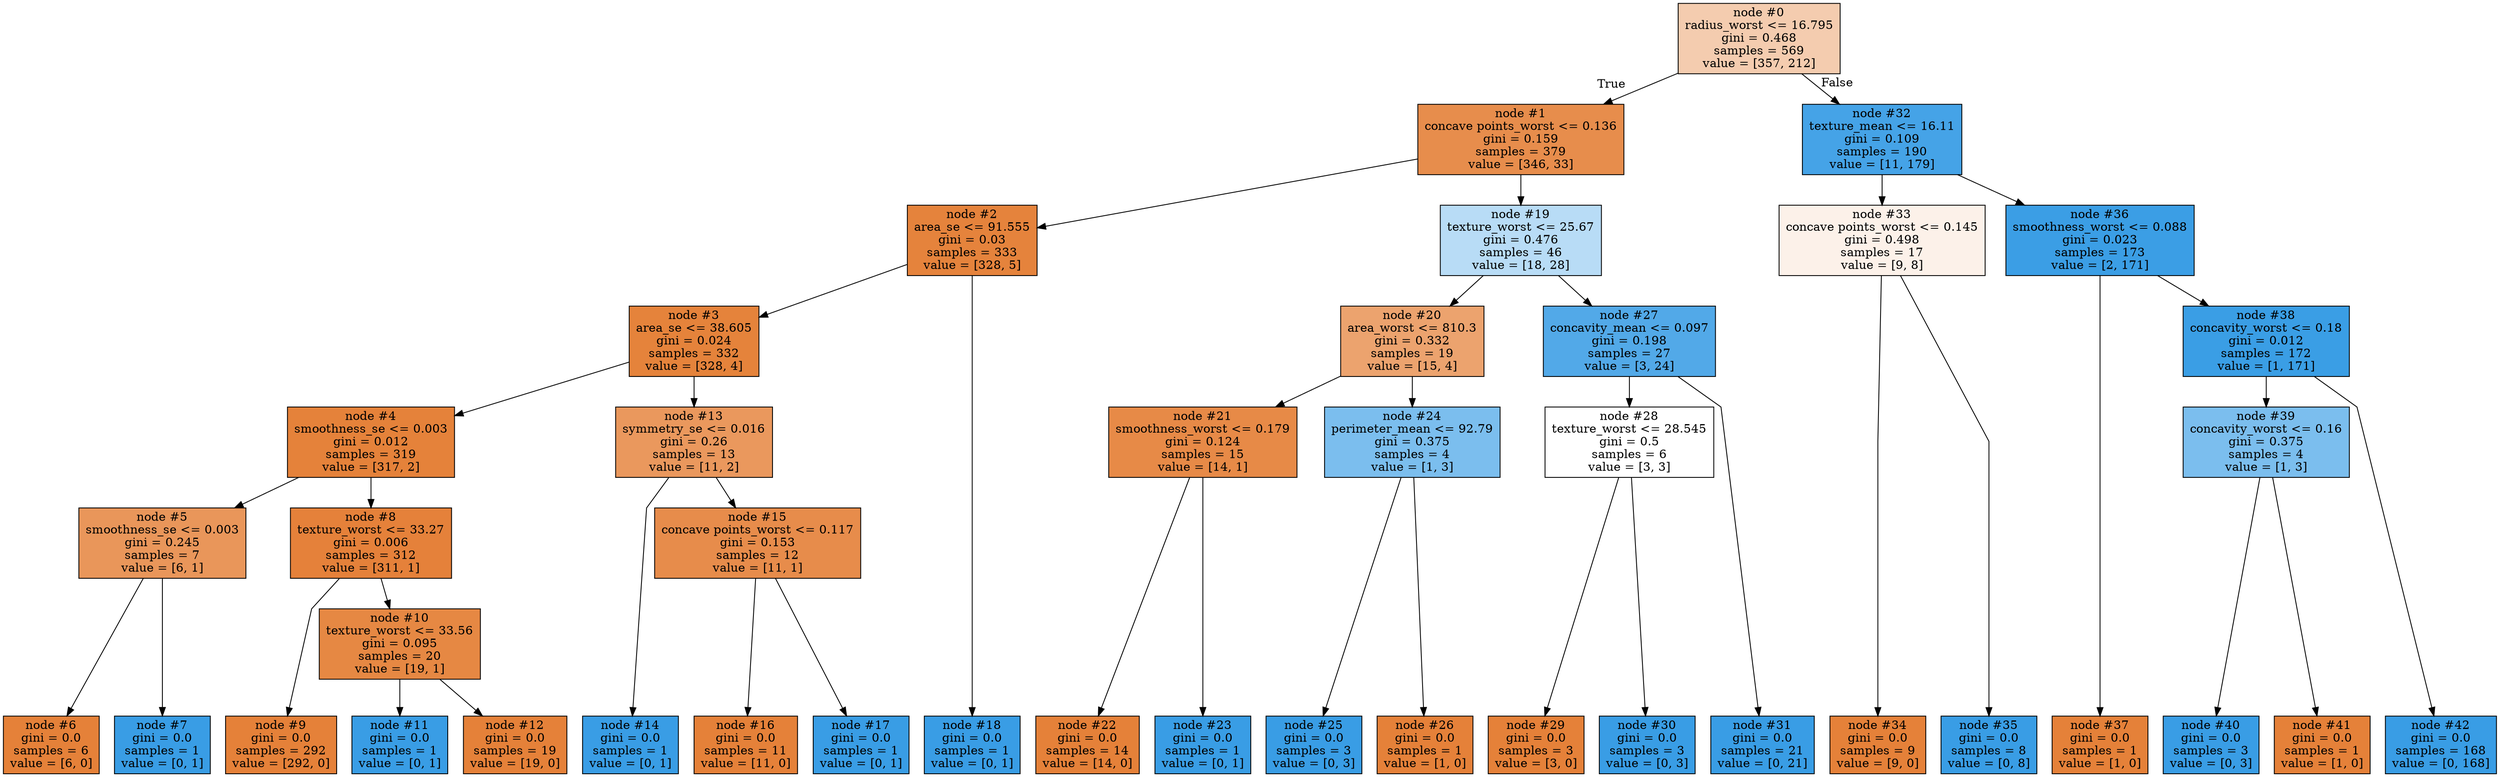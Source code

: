 digraph Tree {
node [shape=box, style="filled", color="black"] ;
graph [ranksep=equally, splines=polyline] ;
0 [label="node #0\nradius_worst <= 16.795\ngini = 0.468\nsamples = 569\nvalue = [357, 212]", fillcolor="#f4ccaf"] ;
1 [label="node #1\nconcave points_worst <= 0.136\ngini = 0.159\nsamples = 379\nvalue = [346, 33]", fillcolor="#e78d4c"] ;
0 -> 1 [labeldistance=2.5, labelangle=45, headlabel="True"] ;
2 [label="node #2\narea_se <= 91.555\ngini = 0.03\nsamples = 333\nvalue = [328, 5]", fillcolor="#e5833c"] ;
1 -> 2 ;
3 [label="node #3\narea_se <= 38.605\ngini = 0.024\nsamples = 332\nvalue = [328, 4]", fillcolor="#e5833b"] ;
2 -> 3 ;
4 [label="node #4\nsmoothness_se <= 0.003\ngini = 0.012\nsamples = 319\nvalue = [317, 2]", fillcolor="#e5823a"] ;
3 -> 4 ;
5 [label="node #5\nsmoothness_se <= 0.003\ngini = 0.245\nsamples = 7\nvalue = [6, 1]", fillcolor="#e9965a"] ;
4 -> 5 ;
6 [label="node #6\ngini = 0.0\nsamples = 6\nvalue = [6, 0]", fillcolor="#e58139"] ;
5 -> 6 ;
7 [label="node #7\ngini = 0.0\nsamples = 1\nvalue = [0, 1]", fillcolor="#399de5"] ;
5 -> 7 ;
8 [label="node #8\ntexture_worst <= 33.27\ngini = 0.006\nsamples = 312\nvalue = [311, 1]", fillcolor="#e5813a"] ;
4 -> 8 ;
9 [label="node #9\ngini = 0.0\nsamples = 292\nvalue = [292, 0]", fillcolor="#e58139"] ;
8 -> 9 ;
10 [label="node #10\ntexture_worst <= 33.56\ngini = 0.095\nsamples = 20\nvalue = [19, 1]", fillcolor="#e68843"] ;
8 -> 10 ;
11 [label="node #11\ngini = 0.0\nsamples = 1\nvalue = [0, 1]", fillcolor="#399de5"] ;
10 -> 11 ;
12 [label="node #12\ngini = 0.0\nsamples = 19\nvalue = [19, 0]", fillcolor="#e58139"] ;
10 -> 12 ;
13 [label="node #13\nsymmetry_se <= 0.016\ngini = 0.26\nsamples = 13\nvalue = [11, 2]", fillcolor="#ea985d"] ;
3 -> 13 ;
14 [label="node #14\ngini = 0.0\nsamples = 1\nvalue = [0, 1]", fillcolor="#399de5"] ;
13 -> 14 ;
15 [label="node #15\nconcave points_worst <= 0.117\ngini = 0.153\nsamples = 12\nvalue = [11, 1]", fillcolor="#e78c4b"] ;
13 -> 15 ;
16 [label="node #16\ngini = 0.0\nsamples = 11\nvalue = [11, 0]", fillcolor="#e58139"] ;
15 -> 16 ;
17 [label="node #17\ngini = 0.0\nsamples = 1\nvalue = [0, 1]", fillcolor="#399de5"] ;
15 -> 17 ;
18 [label="node #18\ngini = 0.0\nsamples = 1\nvalue = [0, 1]", fillcolor="#399de5"] ;
2 -> 18 ;
19 [label="node #19\ntexture_worst <= 25.67\ngini = 0.476\nsamples = 46\nvalue = [18, 28]", fillcolor="#b8dcf6"] ;
1 -> 19 ;
20 [label="node #20\narea_worst <= 810.3\ngini = 0.332\nsamples = 19\nvalue = [15, 4]", fillcolor="#eca36e"] ;
19 -> 20 ;
21 [label="node #21\nsmoothness_worst <= 0.179\ngini = 0.124\nsamples = 15\nvalue = [14, 1]", fillcolor="#e78a47"] ;
20 -> 21 ;
22 [label="node #22\ngini = 0.0\nsamples = 14\nvalue = [14, 0]", fillcolor="#e58139"] ;
21 -> 22 ;
23 [label="node #23\ngini = 0.0\nsamples = 1\nvalue = [0, 1]", fillcolor="#399de5"] ;
21 -> 23 ;
24 [label="node #24\nperimeter_mean <= 92.79\ngini = 0.375\nsamples = 4\nvalue = [1, 3]", fillcolor="#7bbeee"] ;
20 -> 24 ;
25 [label="node #25\ngini = 0.0\nsamples = 3\nvalue = [0, 3]", fillcolor="#399de5"] ;
24 -> 25 ;
26 [label="node #26\ngini = 0.0\nsamples = 1\nvalue = [1, 0]", fillcolor="#e58139"] ;
24 -> 26 ;
27 [label="node #27\nconcavity_mean <= 0.097\ngini = 0.198\nsamples = 27\nvalue = [3, 24]", fillcolor="#52a9e8"] ;
19 -> 27 ;
28 [label="node #28\ntexture_worst <= 28.545\ngini = 0.5\nsamples = 6\nvalue = [3, 3]", fillcolor="#ffffff"] ;
27 -> 28 ;
29 [label="node #29\ngini = 0.0\nsamples = 3\nvalue = [3, 0]", fillcolor="#e58139"] ;
28 -> 29 ;
30 [label="node #30\ngini = 0.0\nsamples = 3\nvalue = [0, 3]", fillcolor="#399de5"] ;
28 -> 30 ;
31 [label="node #31\ngini = 0.0\nsamples = 21\nvalue = [0, 21]", fillcolor="#399de5"] ;
27 -> 31 ;
32 [label="node #32\ntexture_mean <= 16.11\ngini = 0.109\nsamples = 190\nvalue = [11, 179]", fillcolor="#45a3e7"] ;
0 -> 32 [labeldistance=2.5, labelangle=-45, headlabel="False"] ;
33 [label="node #33\nconcave points_worst <= 0.145\ngini = 0.498\nsamples = 17\nvalue = [9, 8]", fillcolor="#fcf1e9"] ;
32 -> 33 ;
34 [label="node #34\ngini = 0.0\nsamples = 9\nvalue = [9, 0]", fillcolor="#e58139"] ;
33 -> 34 ;
35 [label="node #35\ngini = 0.0\nsamples = 8\nvalue = [0, 8]", fillcolor="#399de5"] ;
33 -> 35 ;
36 [label="node #36\nsmoothness_worst <= 0.088\ngini = 0.023\nsamples = 173\nvalue = [2, 171]", fillcolor="#3b9ee5"] ;
32 -> 36 ;
37 [label="node #37\ngini = 0.0\nsamples = 1\nvalue = [1, 0]", fillcolor="#e58139"] ;
36 -> 37 ;
38 [label="node #38\nconcavity_worst <= 0.18\ngini = 0.012\nsamples = 172\nvalue = [1, 171]", fillcolor="#3a9ee5"] ;
36 -> 38 ;
39 [label="node #39\nconcavity_worst <= 0.16\ngini = 0.375\nsamples = 4\nvalue = [1, 3]", fillcolor="#7bbeee"] ;
38 -> 39 ;
40 [label="node #40\ngini = 0.0\nsamples = 3\nvalue = [0, 3]", fillcolor="#399de5"] ;
39 -> 40 ;
41 [label="node #41\ngini = 0.0\nsamples = 1\nvalue = [1, 0]", fillcolor="#e58139"] ;
39 -> 41 ;
42 [label="node #42\ngini = 0.0\nsamples = 168\nvalue = [0, 168]", fillcolor="#399de5"] ;
38 -> 42 ;
{rank=same ; 0} ;
{rank=same ; 1; 32} ;
{rank=same ; 2; 19; 33; 36} ;
{rank=same ; 3; 20; 27; 38} ;
{rank=same ; 4; 13; 21; 24; 28; 39} ;
{rank=same ; 5; 8; 15} ;
{rank=same ; 10} ;
{rank=same ; 6; 7; 9; 11; 12; 14; 16; 17; 18; 22; 23; 25; 26; 29; 30; 31; 34; 35; 37; 40; 41; 42} ;
}